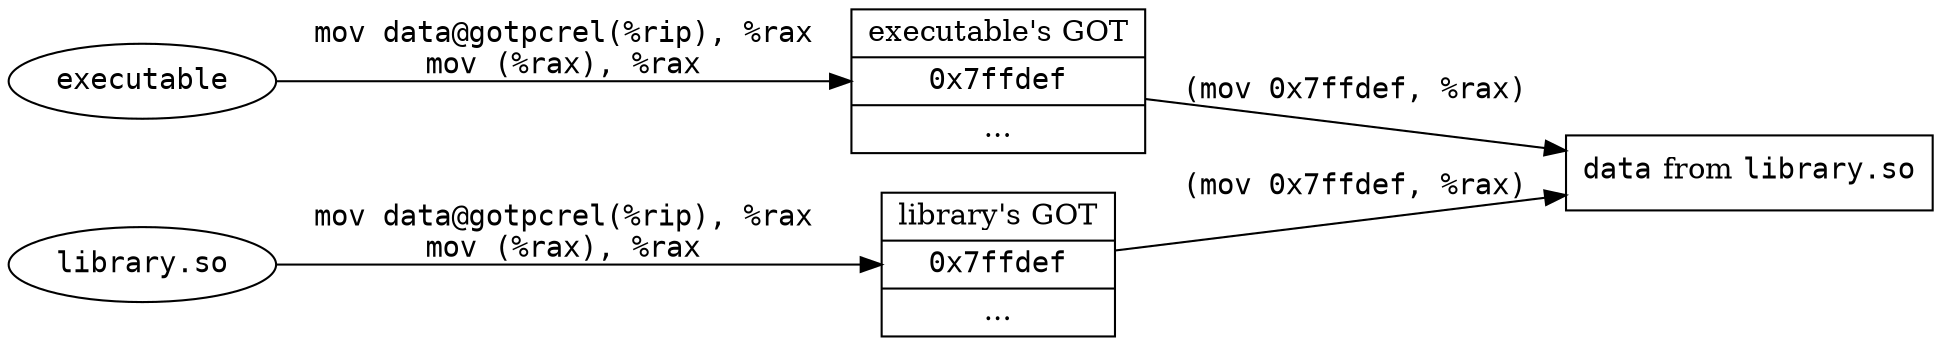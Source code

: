 strict digraph {
	rankdir=LR;
	edge [fontname="monospace"];

	mod0 [label="executable", fontname="monospace"]
	got0 [shape=record, label=<executable's GOT|<font face="monospace">0x7ffdef</font>|...>];
	mod0 -> got0 [label="mov data@gotpcrel(%rip), %rax\nmov (%rax), %rax"];

	modN [label="library.so", fontname="monospace"];
	gotN [shape=record, label=<library's GOT|<font face="monospace">0x7ffdef</font>|...>];
	modN -> gotN [label="mov data@gotpcrel(%rip), %rax\nmov (%rax), %rax"];

	funN [shape=box, label=<<font face="monospace">data</font> from <font face="monospace">library.so</font>>];
	got0 -> funN [label="(mov 0x7ffdef, %rax)"];
	gotN -> funN [label="(mov 0x7ffdef, %rax)"];
}
